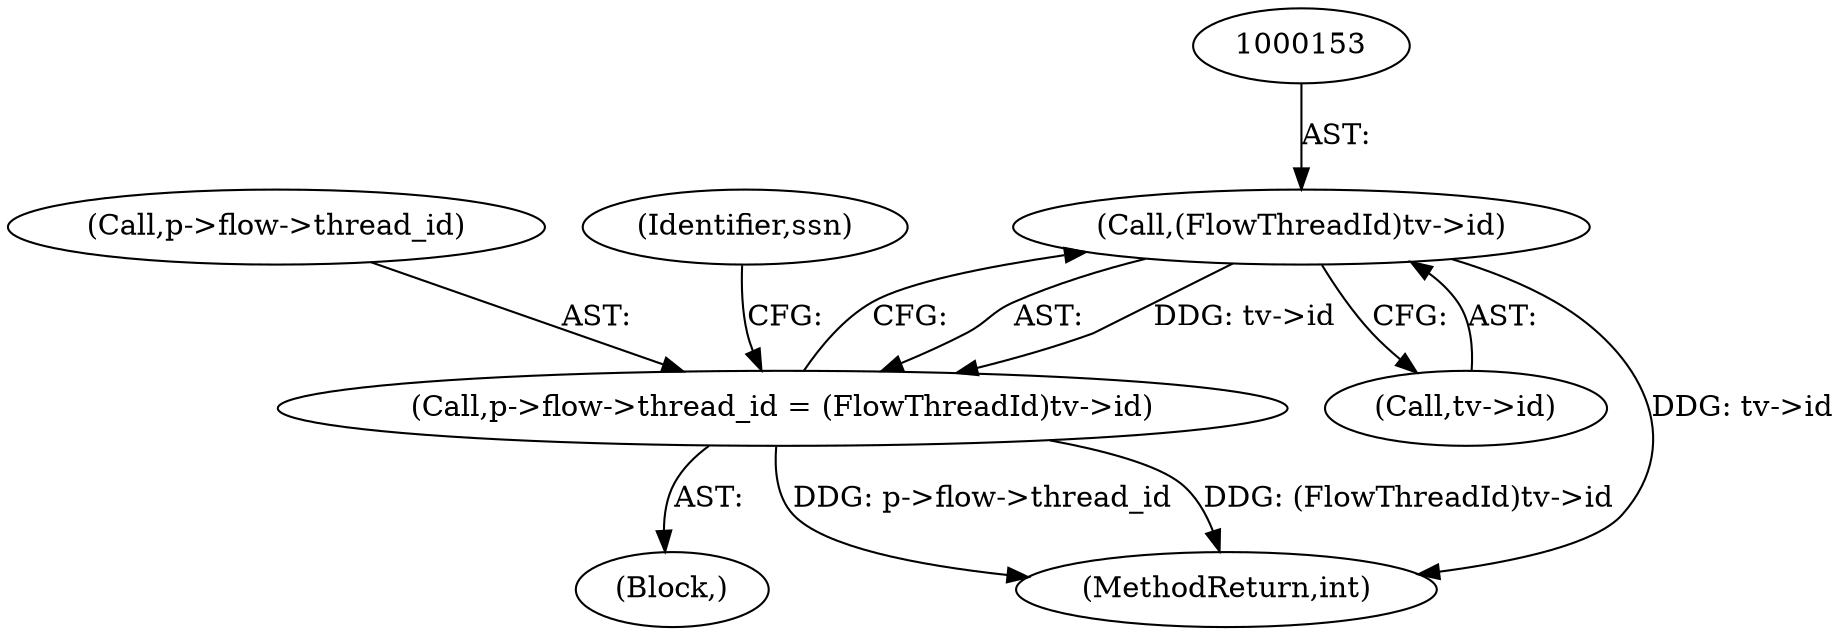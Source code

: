 digraph "0_suricata_843d0b7a10bb45627f94764a6c5d468a24143345@pointer" {
"1000152" [label="(Call,(FlowThreadId)tv->id)"];
"1000146" [label="(Call,p->flow->thread_id = (FlowThreadId)tv->id)"];
"1000152" [label="(Call,(FlowThreadId)tv->id)"];
"1000147" [label="(Call,p->flow->thread_id)"];
"1000146" [label="(Call,p->flow->thread_id = (FlowThreadId)tv->id)"];
"1000154" [label="(Call,tv->id)"];
"1000884" [label="(MethodReturn,int)"];
"1000145" [label="(Block,)"];
"1000184" [label="(Identifier,ssn)"];
"1000152" -> "1000146"  [label="AST: "];
"1000152" -> "1000154"  [label="CFG: "];
"1000153" -> "1000152"  [label="AST: "];
"1000154" -> "1000152"  [label="AST: "];
"1000146" -> "1000152"  [label="CFG: "];
"1000152" -> "1000884"  [label="DDG: tv->id"];
"1000152" -> "1000146"  [label="DDG: tv->id"];
"1000146" -> "1000145"  [label="AST: "];
"1000147" -> "1000146"  [label="AST: "];
"1000184" -> "1000146"  [label="CFG: "];
"1000146" -> "1000884"  [label="DDG: (FlowThreadId)tv->id"];
"1000146" -> "1000884"  [label="DDG: p->flow->thread_id"];
}
